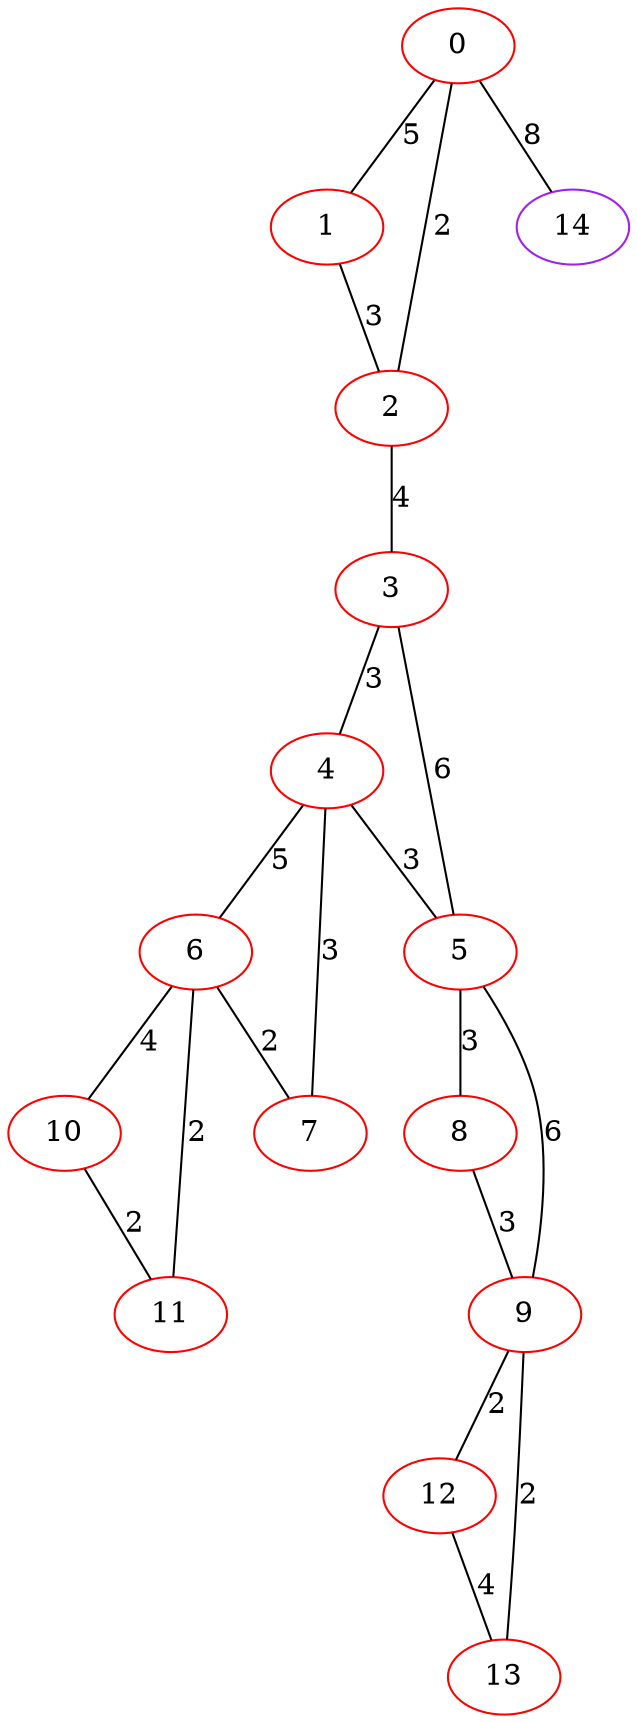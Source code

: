 graph "" {
0 [color=red, weight=1];
1 [color=red, weight=1];
2 [color=red, weight=1];
3 [color=red, weight=1];
4 [color=red, weight=1];
5 [color=red, weight=1];
6 [color=red, weight=1];
7 [color=red, weight=1];
8 [color=red, weight=1];
9 [color=red, weight=1];
10 [color=red, weight=1];
11 [color=red, weight=1];
12 [color=red, weight=1];
13 [color=red, weight=1];
14 [color=purple, weight=4];
0 -- 1  [key=0, label=5];
0 -- 2  [key=0, label=2];
0 -- 14  [key=0, label=8];
1 -- 2  [key=0, label=3];
2 -- 3  [key=0, label=4];
3 -- 4  [key=0, label=3];
3 -- 5  [key=0, label=6];
4 -- 5  [key=0, label=3];
4 -- 6  [key=0, label=5];
4 -- 7  [key=0, label=3];
5 -- 8  [key=0, label=3];
5 -- 9  [key=0, label=6];
6 -- 10  [key=0, label=4];
6 -- 11  [key=0, label=2];
6 -- 7  [key=0, label=2];
8 -- 9  [key=0, label=3];
9 -- 12  [key=0, label=2];
9 -- 13  [key=0, label=2];
10 -- 11  [key=0, label=2];
12 -- 13  [key=0, label=4];
}
